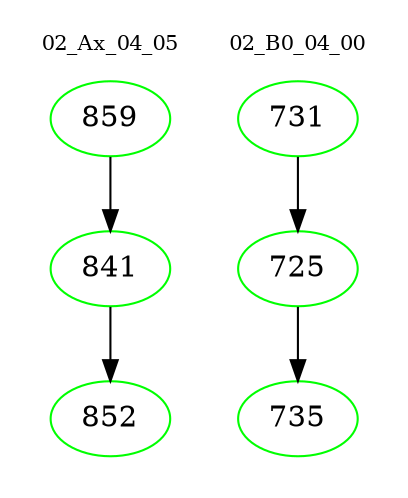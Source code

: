 digraph{
subgraph cluster_0 {
color = white
label = "02_Ax_04_05";
fontsize=10;
T0_859 [label="859", color="green"]
T0_859 -> T0_841 [color="black"]
T0_841 [label="841", color="green"]
T0_841 -> T0_852 [color="black"]
T0_852 [label="852", color="green"]
}
subgraph cluster_1 {
color = white
label = "02_B0_04_00";
fontsize=10;
T1_731 [label="731", color="green"]
T1_731 -> T1_725 [color="black"]
T1_725 [label="725", color="green"]
T1_725 -> T1_735 [color="black"]
T1_735 [label="735", color="green"]
}
}
